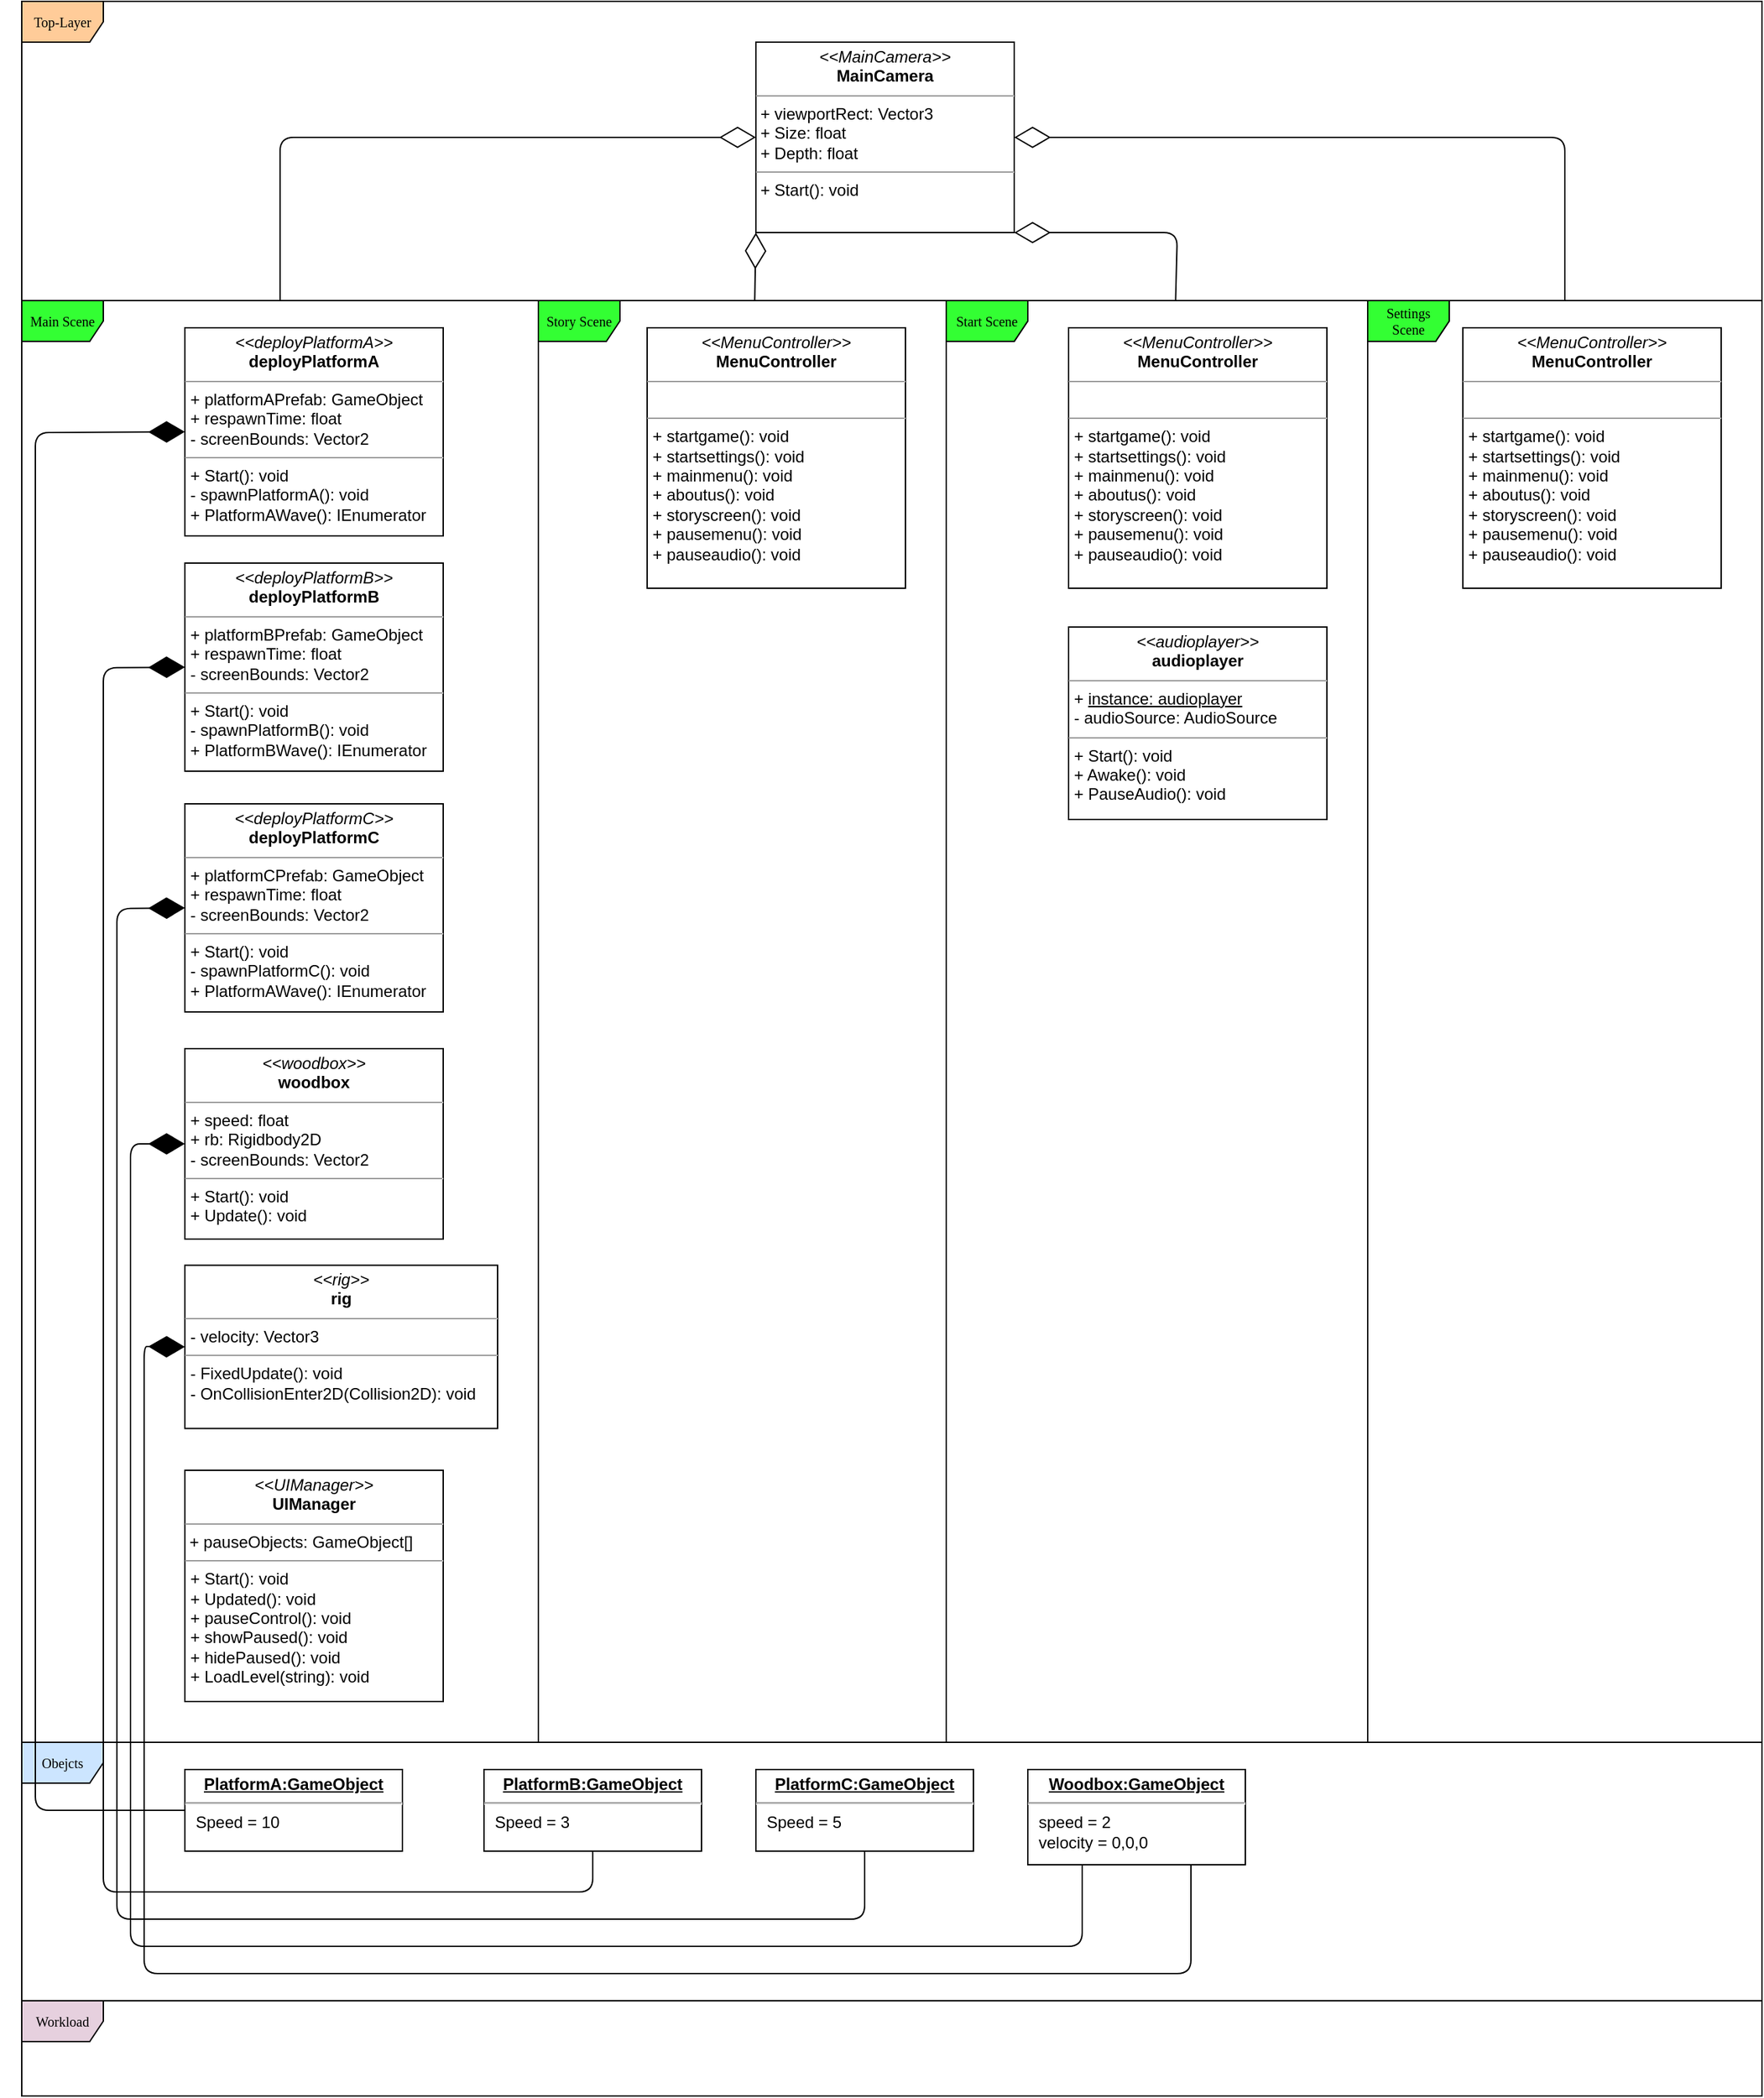 <mxfile version="13.3.5"><diagram name="Page-1" id="c4acf3e9-155e-7222-9cf6-157b1a14988f"><mxGraphModel dx="2370" dy="2437" grid="1" gridSize="10" guides="1" tooltips="1" connect="1" arrows="1" fold="1" page="1" pageScale="1" pageWidth="850" pageHeight="1100" background="#ffffff" math="0" shadow="0"><root><mxCell id="0"/><mxCell id="1" parent="0"/><mxCell id="17acba5748e5396b-1" value="Main Scene" style="shape=umlFrame;whiteSpace=wrap;html=1;rounded=0;shadow=0;comic=0;labelBackgroundColor=none;strokeWidth=1;fontFamily=Verdana;fontSize=10;align=center;fillColor=#33FF33;" parent="1" vertex="1"><mxGeometry x="20" y="20" width="380" height="1060" as="geometry"/></mxCell><mxCell id="5d2195bd80daf111-38" style="edgeStyle=orthogonalEdgeStyle;rounded=0;html=1;dashed=1;labelBackgroundColor=none;startFill=0;endArrow=open;endFill=0;endSize=10;fontFamily=Verdana;fontSize=10;" parent="1" edge="1"><mxGeometry relative="1" as="geometry"><Array as="points"><mxPoint x="590" y="721"/></Array><mxPoint x="650" y="721" as="sourcePoint"/></mxGeometry></mxCell><mxCell id="5d2195bd80daf111-40" style="edgeStyle=orthogonalEdgeStyle;rounded=0;html=1;dashed=1;labelBackgroundColor=none;startFill=0;endArrow=open;endFill=0;endSize=10;fontFamily=Verdana;fontSize=10;" parent="1" edge="1"><mxGeometry relative="1" as="geometry"><Array as="points"/><mxPoint x="730" y="838" as="targetPoint"/></mxGeometry></mxCell><mxCell id="5d2195bd80daf111-39" style="edgeStyle=orthogonalEdgeStyle;rounded=0;html=1;dashed=1;labelBackgroundColor=none;startFill=0;endArrow=open;endFill=0;endSize=10;fontFamily=Verdana;fontSize=10;" parent="1" edge="1"><mxGeometry relative="1" as="geometry"><mxPoint x="730" y="978" as="targetPoint"/></mxGeometry></mxCell><mxCell id="5d2195bd80daf111-41" style="edgeStyle=orthogonalEdgeStyle;rounded=0;html=1;dashed=1;labelBackgroundColor=none;startFill=0;endArrow=open;endFill=0;endSize=10;fontFamily=Verdana;fontSize=10;" parent="1" edge="1"><mxGeometry relative="1" as="geometry"><Array as="points"/><mxPoint x="730" y="628" as="targetPoint"/></mxGeometry></mxCell><mxCell id="5d2195bd80daf111-35" style="edgeStyle=orthogonalEdgeStyle;rounded=0;html=1;dashed=1;labelBackgroundColor=none;startFill=0;endArrow=open;endFill=0;endSize=10;fontFamily=Verdana;fontSize=10;" parent="1" edge="1"><mxGeometry relative="1" as="geometry"><Array as="points"><mxPoint x="545" y="970"/><mxPoint x="545" y="970"/></Array><mxPoint x="545" y="963" as="sourcePoint"/></mxGeometry></mxCell><mxCell id="5d2195bd80daf111-36" style="edgeStyle=orthogonalEdgeStyle;rounded=0;html=1;dashed=1;labelBackgroundColor=none;startFill=0;endArrow=open;endFill=0;endSize=10;fontFamily=Verdana;fontSize=10;" parent="1" edge="1"><mxGeometry relative="1" as="geometry"><Array as="points"><mxPoint x="550" y="520"/></Array><mxPoint x="550" y="823" as="sourcePoint"/></mxGeometry></mxCell><mxCell id="5d2195bd80daf111-34" style="edgeStyle=orthogonalEdgeStyle;rounded=0;html=1;dashed=1;labelBackgroundColor=none;startFill=0;endArrow=open;endFill=0;endSize=10;fontFamily=Verdana;fontSize=10;" parent="1" edge="1"><mxGeometry relative="1" as="geometry"><Array as="points"><mxPoint x="410" y="1029"/><mxPoint x="410" y="1029"/></Array><mxPoint x="490" y="1029" as="targetPoint"/></mxGeometry></mxCell><mxCell id="5d2195bd80daf111-18" value="&lt;p style=&quot;margin: 0px ; margin-top: 4px ; text-align: center&quot;&gt;&lt;i&gt;&amp;lt;&amp;lt;deployPlatformA&amp;gt;&amp;gt;&lt;/i&gt;&lt;br&gt;&lt;b&gt;deployPlatformA&lt;/b&gt;&lt;/p&gt;&lt;hr size=&quot;1&quot;&gt;&lt;p style=&quot;margin: 0px ; margin-left: 4px&quot;&gt;+ platformAPrefab: GameObject&lt;br&gt;+ respawnTime: float&lt;/p&gt;&lt;p style=&quot;margin: 0px ; margin-left: 4px&quot;&gt;- screenBounds: Vector2&lt;br&gt;&lt;/p&gt;&lt;hr size=&quot;1&quot;&gt;&lt;p style=&quot;margin: 0px ; margin-left: 4px&quot;&gt;+ Start(): void&lt;br&gt;- spawnPlatformA(): void&lt;/p&gt;&lt;p style=&quot;margin: 0px ; margin-left: 4px&quot;&gt;+ PlatformAWave(): IEnumerator&lt;br&gt;&lt;/p&gt;" style="verticalAlign=top;align=left;overflow=fill;fontSize=12;fontFamily=Helvetica;html=1;rounded=0;shadow=0;comic=0;labelBackgroundColor=none;strokeWidth=1" parent="1" vertex="1"><mxGeometry x="140" y="40" width="190" height="153" as="geometry"/></mxCell><mxCell id="5d2195bd80daf111-37" style="edgeStyle=orthogonalEdgeStyle;rounded=0;html=1;dashed=1;labelBackgroundColor=none;startFill=0;endArrow=open;endFill=0;endSize=10;fontFamily=Verdana;fontSize=10;" parent="1" edge="1"><mxGeometry relative="1" as="geometry"><Array as="points"><mxPoint x="570" y="590"/></Array><mxPoint x="570" y="823" as="targetPoint"/></mxGeometry></mxCell><mxCell id="kLXGci_RKDD9HmOTVvcR-1" value="Start Scene" style="shape=umlFrame;whiteSpace=wrap;html=1;rounded=0;shadow=0;comic=0;labelBackgroundColor=none;strokeWidth=1;fontFamily=Verdana;fontSize=10;align=center;" parent="1" vertex="1"><mxGeometry x="700" y="20" width="310" height="1060" as="geometry"/></mxCell><mxCell id="kLXGci_RKDD9HmOTVvcR-2" value="Settings Scene" style="shape=umlFrame;whiteSpace=wrap;html=1;rounded=0;shadow=0;comic=0;labelBackgroundColor=none;strokeWidth=1;fontFamily=Verdana;fontSize=10;align=center;" parent="1" vertex="1"><mxGeometry x="1010" y="20" width="290" height="1060" as="geometry"/></mxCell><mxCell id="kLXGci_RKDD9HmOTVvcR-3" value="Story Scene" style="shape=umlFrame;whiteSpace=wrap;html=1;rounded=0;shadow=0;comic=0;labelBackgroundColor=none;strokeWidth=1;fontFamily=Verdana;fontSize=10;align=center;fillColor=#33FF33;" parent="1" vertex="1"><mxGeometry x="400" y="20" width="300" height="1060" as="geometry"/></mxCell><mxCell id="kLXGci_RKDD9HmOTVvcR-9" value="&lt;p style=&quot;margin: 0px ; margin-top: 4px ; text-align: center&quot;&gt;&lt;i&gt;&amp;lt;&amp;lt;deployPlatformB&amp;gt;&amp;gt;&lt;/i&gt;&lt;br&gt;&lt;b&gt;deployPlatformB&lt;/b&gt;&lt;/p&gt;&lt;hr size=&quot;1&quot;&gt;&lt;p style=&quot;margin: 0px ; margin-left: 4px&quot;&gt;+ platformBPrefab: GameObject&lt;br&gt;+ respawnTime: float&lt;/p&gt;&lt;p style=&quot;margin: 0px ; margin-left: 4px&quot;&gt;- screenBounds: Vector2&lt;br&gt;&lt;/p&gt;&lt;hr size=&quot;1&quot;&gt;&lt;p style=&quot;margin: 0px ; margin-left: 4px&quot;&gt;+ Start(): void&lt;br&gt;- spawnPlatformB(): void&lt;/p&gt;&lt;p style=&quot;margin: 0px ; margin-left: 4px&quot;&gt;+ PlatformBWave(): IEnumerator&lt;br&gt;&lt;/p&gt;" style="verticalAlign=top;align=left;overflow=fill;fontSize=12;fontFamily=Helvetica;html=1;rounded=0;shadow=0;comic=0;labelBackgroundColor=none;strokeWidth=1" parent="1" vertex="1"><mxGeometry x="140" y="213" width="190" height="153" as="geometry"/></mxCell><mxCell id="kLXGci_RKDD9HmOTVvcR-10" value="&lt;p style=&quot;margin: 0px ; margin-top: 4px ; text-align: center&quot;&gt;&lt;i&gt;&amp;lt;&amp;lt;deployPlatformC&amp;gt;&amp;gt;&lt;/i&gt;&lt;br&gt;&lt;b&gt;deployPlatformC&lt;/b&gt;&lt;/p&gt;&lt;hr size=&quot;1&quot;&gt;&lt;p style=&quot;margin: 0px ; margin-left: 4px&quot;&gt;+ platformCPrefab: GameObject&lt;br&gt;+ respawnTime: float&lt;/p&gt;&lt;p style=&quot;margin: 0px ; margin-left: 4px&quot;&gt;- screenBounds: Vector2&lt;br&gt;&lt;/p&gt;&lt;hr size=&quot;1&quot;&gt;&lt;p style=&quot;margin: 0px ; margin-left: 4px&quot;&gt;+ Start(): void&lt;br&gt;- spawnPlatformC(): void&lt;/p&gt;&lt;p style=&quot;margin: 0px ; margin-left: 4px&quot;&gt;+ PlatformAWave(): IEnumerator&lt;br&gt;&lt;/p&gt;" style="verticalAlign=top;align=left;overflow=fill;fontSize=12;fontFamily=Helvetica;html=1;rounded=0;shadow=0;comic=0;labelBackgroundColor=none;strokeWidth=1" parent="1" vertex="1"><mxGeometry x="140" y="390" width="190" height="153" as="geometry"/></mxCell><mxCell id="kLXGci_RKDD9HmOTVvcR-11" value="&lt;p style=&quot;margin: 0px ; margin-top: 4px ; text-align: center&quot;&gt;&lt;i&gt;&amp;lt;&amp;lt;woodbox&amp;gt;&amp;gt;&lt;/i&gt;&lt;br&gt;&lt;b&gt;woodbox&lt;/b&gt;&lt;/p&gt;&lt;hr size=&quot;1&quot;&gt;&lt;p style=&quot;margin: 0px ; margin-left: 4px&quot;&gt;+ speed: float&lt;br&gt;+ rb: Rigidbody2D&lt;/p&gt;&lt;p style=&quot;margin: 0px ; margin-left: 4px&quot;&gt;- screenBounds: Vector2&lt;br&gt;&lt;/p&gt;&lt;hr size=&quot;1&quot;&gt;&lt;p style=&quot;margin: 0px ; margin-left: 4px&quot;&gt;+ Start(): void&lt;br&gt;&lt;/p&gt;&lt;p style=&quot;margin: 0px ; margin-left: 4px&quot;&gt;+ Update(): void&lt;br&gt;&lt;/p&gt;" style="verticalAlign=top;align=left;overflow=fill;fontSize=12;fontFamily=Helvetica;html=1;rounded=0;shadow=0;comic=0;labelBackgroundColor=none;strokeWidth=1" parent="1" vertex="1"><mxGeometry x="140" y="570" width="190" height="140" as="geometry"/></mxCell><mxCell id="kLXGci_RKDD9HmOTVvcR-12" value="&lt;p style=&quot;margin: 0px ; margin-top: 4px ; text-align: center&quot;&gt;&lt;i&gt;&amp;lt;&amp;lt;rig&amp;gt;&amp;gt;&lt;/i&gt;&lt;br&gt;&lt;b&gt;rig&lt;/b&gt;&lt;/p&gt;&lt;hr size=&quot;1&quot;&gt;&lt;p style=&quot;margin: 0px ; margin-left: 4px&quot;&gt;- velocity: Vector3&lt;br&gt;&lt;/p&gt;&lt;hr size=&quot;1&quot;&gt;&lt;p style=&quot;margin: 0px ; margin-left: 4px&quot;&gt;- FixedUpdate(): void&lt;/p&gt;&lt;p style=&quot;margin: 0px ; margin-left: 4px&quot;&gt;- OnCollisionEnter2D(Collision2D): void&lt;br&gt;&lt;/p&gt;" style="verticalAlign=top;align=left;overflow=fill;fontSize=12;fontFamily=Helvetica;html=1;rounded=0;shadow=0;comic=0;labelBackgroundColor=none;strokeWidth=1" parent="1" vertex="1"><mxGeometry x="140" y="729.25" width="230" height="120" as="geometry"/></mxCell><mxCell id="kLXGci_RKDD9HmOTVvcR-13" value="&lt;p style=&quot;margin: 0px ; margin-top: 4px ; text-align: center&quot;&gt;&lt;i&gt;&amp;lt;&amp;lt;UIManager&amp;gt;&amp;gt;&lt;/i&gt;&lt;br&gt;&lt;b&gt;UIManager&lt;/b&gt;&lt;/p&gt;&lt;hr size=&quot;1&quot;&gt;&amp;nbsp;+ pauseObjects: GameObject[]&lt;br&gt;&lt;hr size=&quot;1&quot;&gt;&lt;p style=&quot;margin: 0px ; margin-left: 4px&quot;&gt;+ Start(): void&lt;br&gt;+ Updated(): void&lt;br&gt;&lt;/p&gt;&lt;p style=&quot;margin: 0px ; margin-left: 4px&quot;&gt;+ pauseControl(): void&lt;/p&gt;&lt;p style=&quot;margin: 0px ; margin-left: 4px&quot;&gt;+ showPaused(): void&lt;/p&gt;&lt;p style=&quot;margin: 0px ; margin-left: 4px&quot;&gt;+ hidePaused(): void&lt;/p&gt;&lt;p style=&quot;margin: 0px ; margin-left: 4px&quot;&gt;+ LoadLevel(string): void&lt;br&gt;&lt;/p&gt;" style="verticalAlign=top;align=left;overflow=fill;fontSize=12;fontFamily=Helvetica;html=1;rounded=0;shadow=0;comic=0;labelBackgroundColor=none;strokeWidth=1" parent="1" vertex="1"><mxGeometry x="140" y="880" width="190" height="170" as="geometry"/></mxCell><mxCell id="kLXGci_RKDD9HmOTVvcR-14" value="&lt;p style=&quot;margin: 0px ; margin-top: 4px ; text-align: center&quot;&gt;&lt;i&gt;&amp;lt;&amp;lt;audioplayer&amp;gt;&amp;gt;&lt;/i&gt;&lt;br&gt;&lt;b&gt;audioplayer&lt;/b&gt;&lt;/p&gt;&lt;hr size=&quot;1&quot;&gt;&lt;p style=&quot;margin: 0px ; margin-left: 4px&quot;&gt;+ &lt;u&gt;instance: audioplayer&lt;/u&gt;&lt;br&gt;- audioSource: AudioSource&lt;/p&gt;&lt;hr size=&quot;1&quot;&gt;&lt;p style=&quot;margin: 0px ; margin-left: 4px&quot;&gt;+ Start(): void&lt;br&gt;+ Awake(): void&lt;/p&gt;&lt;p style=&quot;margin: 0px ; margin-left: 4px&quot;&gt;+ PauseAudio(): void&lt;br&gt;&lt;/p&gt;" style="verticalAlign=top;align=left;overflow=fill;fontSize=12;fontFamily=Helvetica;html=1;rounded=0;shadow=0;comic=0;labelBackgroundColor=none;strokeWidth=1" parent="1" vertex="1"><mxGeometry x="790" y="260" width="190" height="141.5" as="geometry"/></mxCell><mxCell id="kLXGci_RKDD9HmOTVvcR-15" value="&lt;p style=&quot;margin: 0px ; margin-top: 4px ; text-align: center&quot;&gt;&lt;i&gt;&amp;lt;&amp;lt;MenuController&amp;gt;&amp;gt;&lt;/i&gt;&lt;br&gt;&lt;b&gt;MenuController&lt;/b&gt;&lt;/p&gt;&lt;hr size=&quot;1&quot;&gt;&lt;br&gt;&lt;hr size=&quot;1&quot;&gt;&lt;p style=&quot;margin: 0px ; margin-left: 4px&quot;&gt;+ startgame(): void&lt;/p&gt;&lt;p style=&quot;margin: 0px ; margin-left: 4px&quot;&gt;+ startsettings(): void&lt;/p&gt;&lt;p style=&quot;margin: 0px ; margin-left: 4px&quot;&gt;+ mainmenu(): void&lt;/p&gt;&lt;p style=&quot;margin: 0px ; margin-left: 4px&quot;&gt;+ aboutus(): void&lt;/p&gt;&lt;p style=&quot;margin: 0px ; margin-left: 4px&quot;&gt;+ storyscreen(): void&lt;/p&gt;&lt;p style=&quot;margin: 0px ; margin-left: 4px&quot;&gt;+ pausemenu(): void&lt;/p&gt;&lt;p style=&quot;margin: 0px ; margin-left: 4px&quot;&gt;+ pauseaudio(): void&lt;/p&gt;" style="verticalAlign=top;align=left;overflow=fill;fontSize=12;fontFamily=Helvetica;html=1;rounded=0;shadow=0;comic=0;labelBackgroundColor=none;strokeWidth=1" parent="1" vertex="1"><mxGeometry x="790" y="40" width="190" height="191.5" as="geometry"/></mxCell><mxCell id="kLXGci_RKDD9HmOTVvcR-16" value="&lt;p style=&quot;margin: 0px ; margin-top: 4px ; text-align: center&quot;&gt;&lt;i&gt;&amp;lt;&amp;lt;MenuController&amp;gt;&amp;gt;&lt;/i&gt;&lt;br&gt;&lt;b&gt;MenuController&lt;/b&gt;&lt;/p&gt;&lt;hr size=&quot;1&quot;&gt;&lt;br&gt;&lt;hr size=&quot;1&quot;&gt;&lt;p style=&quot;margin: 0px ; margin-left: 4px&quot;&gt;+ startgame(): void&lt;/p&gt;&lt;p style=&quot;margin: 0px ; margin-left: 4px&quot;&gt;+ startsettings(): void&lt;/p&gt;&lt;p style=&quot;margin: 0px ; margin-left: 4px&quot;&gt;+ mainmenu(): void&lt;/p&gt;&lt;p style=&quot;margin: 0px ; margin-left: 4px&quot;&gt;+ aboutus(): void&lt;/p&gt;&lt;p style=&quot;margin: 0px ; margin-left: 4px&quot;&gt;+ storyscreen(): void&lt;/p&gt;&lt;p style=&quot;margin: 0px ; margin-left: 4px&quot;&gt;+ pausemenu(): void&lt;/p&gt;&lt;p style=&quot;margin: 0px ; margin-left: 4px&quot;&gt;+ pauseaudio(): void&lt;/p&gt;" style="verticalAlign=top;align=left;overflow=fill;fontSize=12;fontFamily=Helvetica;html=1;rounded=0;shadow=0;comic=0;labelBackgroundColor=none;strokeWidth=1" parent="1" vertex="1"><mxGeometry x="1080" y="40" width="190" height="191.5" as="geometry"/></mxCell><mxCell id="kLXGci_RKDD9HmOTVvcR-17" value="&lt;p style=&quot;margin: 0px ; margin-top: 4px ; text-align: center&quot;&gt;&lt;i&gt;&amp;lt;&amp;lt;MenuController&amp;gt;&amp;gt;&lt;/i&gt;&lt;br&gt;&lt;b&gt;MenuController&lt;/b&gt;&lt;/p&gt;&lt;hr size=&quot;1&quot;&gt;&lt;br&gt;&lt;hr size=&quot;1&quot;&gt;&lt;p style=&quot;margin: 0px ; margin-left: 4px&quot;&gt;+ startgame(): void&lt;/p&gt;&lt;p style=&quot;margin: 0px ; margin-left: 4px&quot;&gt;+ startsettings(): void&lt;/p&gt;&lt;p style=&quot;margin: 0px ; margin-left: 4px&quot;&gt;+ mainmenu(): void&lt;/p&gt;&lt;p style=&quot;margin: 0px ; margin-left: 4px&quot;&gt;+ aboutus(): void&lt;/p&gt;&lt;p style=&quot;margin: 0px ; margin-left: 4px&quot;&gt;+ storyscreen(): void&lt;/p&gt;&lt;p style=&quot;margin: 0px ; margin-left: 4px&quot;&gt;+ pausemenu(): void&lt;/p&gt;&lt;p style=&quot;margin: 0px ; margin-left: 4px&quot;&gt;+ pauseaudio(): void&lt;/p&gt;" style="verticalAlign=top;align=left;overflow=fill;fontSize=12;fontFamily=Helvetica;html=1;rounded=0;shadow=0;comic=0;labelBackgroundColor=none;strokeWidth=1" parent="1" vertex="1"><mxGeometry x="480" y="40" width="190" height="191.5" as="geometry"/></mxCell><mxCell id="K7k9DYrvo9F3IoN41ziS-3" value="Top-Layer" style="shape=umlFrame;whiteSpace=wrap;html=1;rounded=0;shadow=0;comic=0;labelBackgroundColor=none;strokeWidth=1;fontFamily=Verdana;fontSize=10;align=center;fillColor=#FFCC99;" vertex="1" parent="1"><mxGeometry x="20" y="-200" width="1280" height="220" as="geometry"/></mxCell><mxCell id="K7k9DYrvo9F3IoN41ziS-4" value="&lt;p style=&quot;margin: 0px ; margin-top: 4px ; text-align: center&quot;&gt;&lt;i&gt;&amp;lt;&amp;lt;MainCamera&amp;gt;&amp;gt;&lt;/i&gt;&lt;br&gt;&lt;b&gt;MainCamera&lt;/b&gt;&lt;/p&gt;&lt;hr size=&quot;1&quot;&gt;&lt;div&gt;&amp;nbsp;+ viewportRect: Vector3&lt;/div&gt;&lt;div&gt;&amp;nbsp;+ Size: float&lt;/div&gt;&lt;div&gt;&amp;nbsp;+ Depth: float&lt;br&gt;&lt;/div&gt;&lt;hr size=&quot;1&quot;&gt;&amp;nbsp;+ Start(): void" style="verticalAlign=top;align=left;overflow=fill;fontSize=12;fontFamily=Helvetica;html=1;rounded=0;shadow=0;comic=0;labelBackgroundColor=none;strokeWidth=1" vertex="1" parent="1"><mxGeometry x="560" y="-170" width="190" height="140" as="geometry"/></mxCell><mxCell id="K7k9DYrvo9F3IoN41ziS-9" value="" style="endArrow=diamondThin;endFill=0;endSize=24;html=1;entryX=0;entryY=0.5;entryDx=0;entryDy=0;" edge="1" parent="1" source="17acba5748e5396b-1" target="K7k9DYrvo9F3IoN41ziS-4"><mxGeometry width="160" relative="1" as="geometry"><mxPoint x="520" y="180" as="sourcePoint"/><mxPoint x="680" y="180" as="targetPoint"/><Array as="points"><mxPoint x="210" y="-100"/></Array></mxGeometry></mxCell><mxCell id="K7k9DYrvo9F3IoN41ziS-11" value="" style="endArrow=diamondThin;endFill=0;endSize=24;html=1;entryX=1;entryY=0.5;entryDx=0;entryDy=0;" edge="1" parent="1" source="kLXGci_RKDD9HmOTVvcR-2" target="K7k9DYrvo9F3IoN41ziS-4"><mxGeometry width="160" relative="1" as="geometry"><mxPoint x="520" y="300" as="sourcePoint"/><mxPoint x="680" y="300" as="targetPoint"/><Array as="points"><mxPoint x="1155" y="-100"/></Array></mxGeometry></mxCell><mxCell id="K7k9DYrvo9F3IoN41ziS-12" value="" style="endArrow=diamondThin;endFill=0;endSize=24;html=1;entryX=0;entryY=1;entryDx=0;entryDy=0;" edge="1" parent="1" source="kLXGci_RKDD9HmOTVvcR-3" target="K7k9DYrvo9F3IoN41ziS-4"><mxGeometry width="160" relative="1" as="geometry"><mxPoint x="520" y="300" as="sourcePoint"/><mxPoint x="680" y="300" as="targetPoint"/></mxGeometry></mxCell><mxCell id="K7k9DYrvo9F3IoN41ziS-13" value="" style="endArrow=diamondThin;endFill=0;endSize=24;html=1;entryX=1;entryY=1;entryDx=0;entryDy=0;" edge="1" parent="1" source="kLXGci_RKDD9HmOTVvcR-1" target="K7k9DYrvo9F3IoN41ziS-4"><mxGeometry width="160" relative="1" as="geometry"><mxPoint x="520" y="300" as="sourcePoint"/><mxPoint x="680" y="300" as="targetPoint"/><Array as="points"><mxPoint x="870" y="-30"/></Array></mxGeometry></mxCell><mxCell id="K7k9DYrvo9F3IoN41ziS-14" value="Obejcts" style="shape=umlFrame;whiteSpace=wrap;html=1;rounded=0;shadow=0;comic=0;labelBackgroundColor=none;strokeWidth=1;fontFamily=Verdana;fontSize=10;align=center;fillColor=#CCE5FF;" vertex="1" parent="1"><mxGeometry x="20" y="1080" width="1280" height="190" as="geometry"/></mxCell><mxCell id="K7k9DYrvo9F3IoN41ziS-15" value="Workload" style="shape=umlFrame;whiteSpace=wrap;html=1;rounded=0;shadow=0;comic=0;labelBackgroundColor=none;strokeWidth=1;fontFamily=Verdana;fontSize=10;align=center;fillColor=#E6D0DE;" vertex="1" parent="1"><mxGeometry x="20" y="1270" width="1280" height="70" as="geometry"/></mxCell><mxCell id="K7k9DYrvo9F3IoN41ziS-16" value="&lt;p style=&quot;margin: 0px ; margin-top: 4px ; text-align: center ; text-decoration: underline&quot;&gt;&lt;b&gt;PlatformA:GameObject&lt;/b&gt;&lt;/p&gt;&lt;hr&gt;&lt;p style=&quot;margin: 0px ; margin-left: 8px&quot;&gt;Speed = 10&lt;br&gt;&lt;br&gt;&lt;/p&gt;" style="verticalAlign=top;align=left;overflow=fill;fontSize=12;fontFamily=Helvetica;html=1;" vertex="1" parent="1"><mxGeometry x="140" y="1100" width="160" height="60" as="geometry"/></mxCell><mxCell id="K7k9DYrvo9F3IoN41ziS-17" value="&lt;p style=&quot;margin: 0px ; margin-top: 4px ; text-align: center ; text-decoration: underline&quot;&gt;&lt;b&gt;PlatformB:GameObject&lt;/b&gt;&lt;/p&gt;&lt;hr&gt;&lt;p style=&quot;margin: 0px ; margin-left: 8px&quot;&gt;Speed = 3&lt;br&gt;&lt;/p&gt;" style="verticalAlign=top;align=left;overflow=fill;fontSize=12;fontFamily=Helvetica;html=1;" vertex="1" parent="1"><mxGeometry x="360" y="1100" width="160" height="60" as="geometry"/></mxCell><mxCell id="K7k9DYrvo9F3IoN41ziS-18" value="&lt;p style=&quot;margin: 0px ; margin-top: 4px ; text-align: center ; text-decoration: underline&quot;&gt;&lt;b&gt;PlatformC:GameObject&lt;/b&gt;&lt;/p&gt;&lt;hr&gt;&lt;p style=&quot;margin: 0px ; margin-left: 8px&quot;&gt;Speed = 5&lt;br&gt;&lt;/p&gt;" style="verticalAlign=top;align=left;overflow=fill;fontSize=12;fontFamily=Helvetica;html=1;" vertex="1" parent="1"><mxGeometry x="560" y="1100" width="160" height="60" as="geometry"/></mxCell><mxCell id="K7k9DYrvo9F3IoN41ziS-19" value="&lt;p style=&quot;margin: 0px ; margin-top: 4px ; text-align: center ; text-decoration: underline&quot;&gt;&lt;b&gt;Woodbox:GameObject&lt;/b&gt;&lt;/p&gt;&lt;hr&gt;&lt;p style=&quot;margin: 0px ; margin-left: 8px&quot;&gt;speed = 2&lt;br&gt;velocity = 0,0,0&lt;br&gt;&lt;/p&gt;" style="verticalAlign=top;align=left;overflow=fill;fontSize=12;fontFamily=Helvetica;html=1;" vertex="1" parent="1"><mxGeometry x="760" y="1100" width="160" height="70" as="geometry"/></mxCell><mxCell id="K7k9DYrvo9F3IoN41ziS-20" value="" style="endArrow=diamondThin;endFill=1;endSize=24;html=1;exitX=0;exitY=0.5;exitDx=0;exitDy=0;entryX=0;entryY=0.5;entryDx=0;entryDy=0;" edge="1" parent="1" source="K7k9DYrvo9F3IoN41ziS-16" target="5d2195bd80daf111-18"><mxGeometry width="160" relative="1" as="geometry"><mxPoint x="440" y="1000" as="sourcePoint"/><mxPoint x="-20" y="310" as="targetPoint"/><Array as="points"><mxPoint x="30" y="1130"/><mxPoint x="30" y="117"/></Array></mxGeometry></mxCell><mxCell id="K7k9DYrvo9F3IoN41ziS-21" value="" style="endArrow=diamondThin;endFill=1;endSize=24;html=1;exitX=0.5;exitY=1;exitDx=0;exitDy=0;entryX=0;entryY=0.5;entryDx=0;entryDy=0;" edge="1" parent="1" source="K7k9DYrvo9F3IoN41ziS-17" target="kLXGci_RKDD9HmOTVvcR-9"><mxGeometry width="160" relative="1" as="geometry"><mxPoint x="440" y="850" as="sourcePoint"/><mxPoint x="-90" y="480" as="targetPoint"/><Array as="points"><mxPoint x="440" y="1190"/><mxPoint x="80" y="1190"/><mxPoint x="80" y="290"/></Array></mxGeometry></mxCell><mxCell id="K7k9DYrvo9F3IoN41ziS-22" value="" style="endArrow=diamondThin;endFill=1;endSize=24;html=1;exitX=0.5;exitY=1;exitDx=0;exitDy=0;entryX=0;entryY=0.5;entryDx=0;entryDy=0;" edge="1" parent="1" source="K7k9DYrvo9F3IoN41ziS-18" target="kLXGci_RKDD9HmOTVvcR-10"><mxGeometry width="160" relative="1" as="geometry"><mxPoint x="440" y="940" as="sourcePoint"/><mxPoint x="-40" y="560" as="targetPoint"/><Array as="points"><mxPoint x="640" y="1210"/><mxPoint x="90" y="1210"/><mxPoint x="90" y="467"/></Array></mxGeometry></mxCell><mxCell id="K7k9DYrvo9F3IoN41ziS-23" value="" style="endArrow=diamondThin;endFill=1;endSize=24;html=1;exitX=0.25;exitY=1;exitDx=0;exitDy=0;entryX=0;entryY=0.5;entryDx=0;entryDy=0;" edge="1" parent="1" source="K7k9DYrvo9F3IoN41ziS-19" target="kLXGci_RKDD9HmOTVvcR-11"><mxGeometry width="160" relative="1" as="geometry"><mxPoint x="440" y="1150" as="sourcePoint"/><mxPoint x="-70" y="760" as="targetPoint"/><Array as="points"><mxPoint x="800" y="1230"/><mxPoint x="100" y="1230"/><mxPoint x="100" y="640"/></Array></mxGeometry></mxCell><mxCell id="K7k9DYrvo9F3IoN41ziS-24" value="" style="endArrow=diamondThin;endFill=1;endSize=24;html=1;exitX=0.75;exitY=1;exitDx=0;exitDy=0;entryX=0;entryY=0.5;entryDx=0;entryDy=0;" edge="1" parent="1" source="K7k9DYrvo9F3IoN41ziS-19" target="kLXGci_RKDD9HmOTVvcR-12"><mxGeometry width="160" relative="1" as="geometry"><mxPoint x="440" y="880" as="sourcePoint"/><mxPoint x="600" y="880" as="targetPoint"/><Array as="points"><mxPoint x="880" y="1250"/><mxPoint x="110" y="1250"/><mxPoint x="110" y="789"/></Array></mxGeometry></mxCell><mxCell id="K7k9DYrvo9F3IoN41ziS-25" value="Settings Scene" style="shape=umlFrame;whiteSpace=wrap;html=1;rounded=0;shadow=0;comic=0;labelBackgroundColor=none;strokeWidth=1;fontFamily=Verdana;fontSize=10;align=center;fillColor=#33FF33;" vertex="1" parent="1"><mxGeometry x="1010" y="20" width="290" height="1060" as="geometry"/></mxCell><mxCell id="K7k9DYrvo9F3IoN41ziS-26" value="Start Scene" style="shape=umlFrame;whiteSpace=wrap;html=1;rounded=0;shadow=0;comic=0;labelBackgroundColor=none;strokeWidth=1;fontFamily=Verdana;fontSize=10;align=center;fillColor=#33FF33;" vertex="1" parent="1"><mxGeometry x="700" y="20" width="310" height="1060" as="geometry"/></mxCell></root></mxGraphModel></diagram></mxfile>
